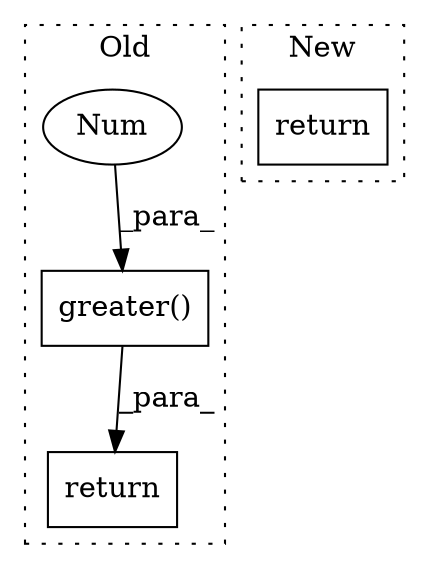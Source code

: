 digraph G {
subgraph cluster0 {
1 [label="greater()" a="75" s="503,523" l="12,1" shape="box"];
3 [label="return" a="93" s="486" l="7" shape="box"];
4 [label="Num" a="76" s="522" l="1" shape="ellipse"];
label = "Old";
style="dotted";
}
subgraph cluster1 {
2 [label="return" a="93" s="512" l="7" shape="box"];
label = "New";
style="dotted";
}
1 -> 3 [label="_para_"];
4 -> 1 [label="_para_"];
}